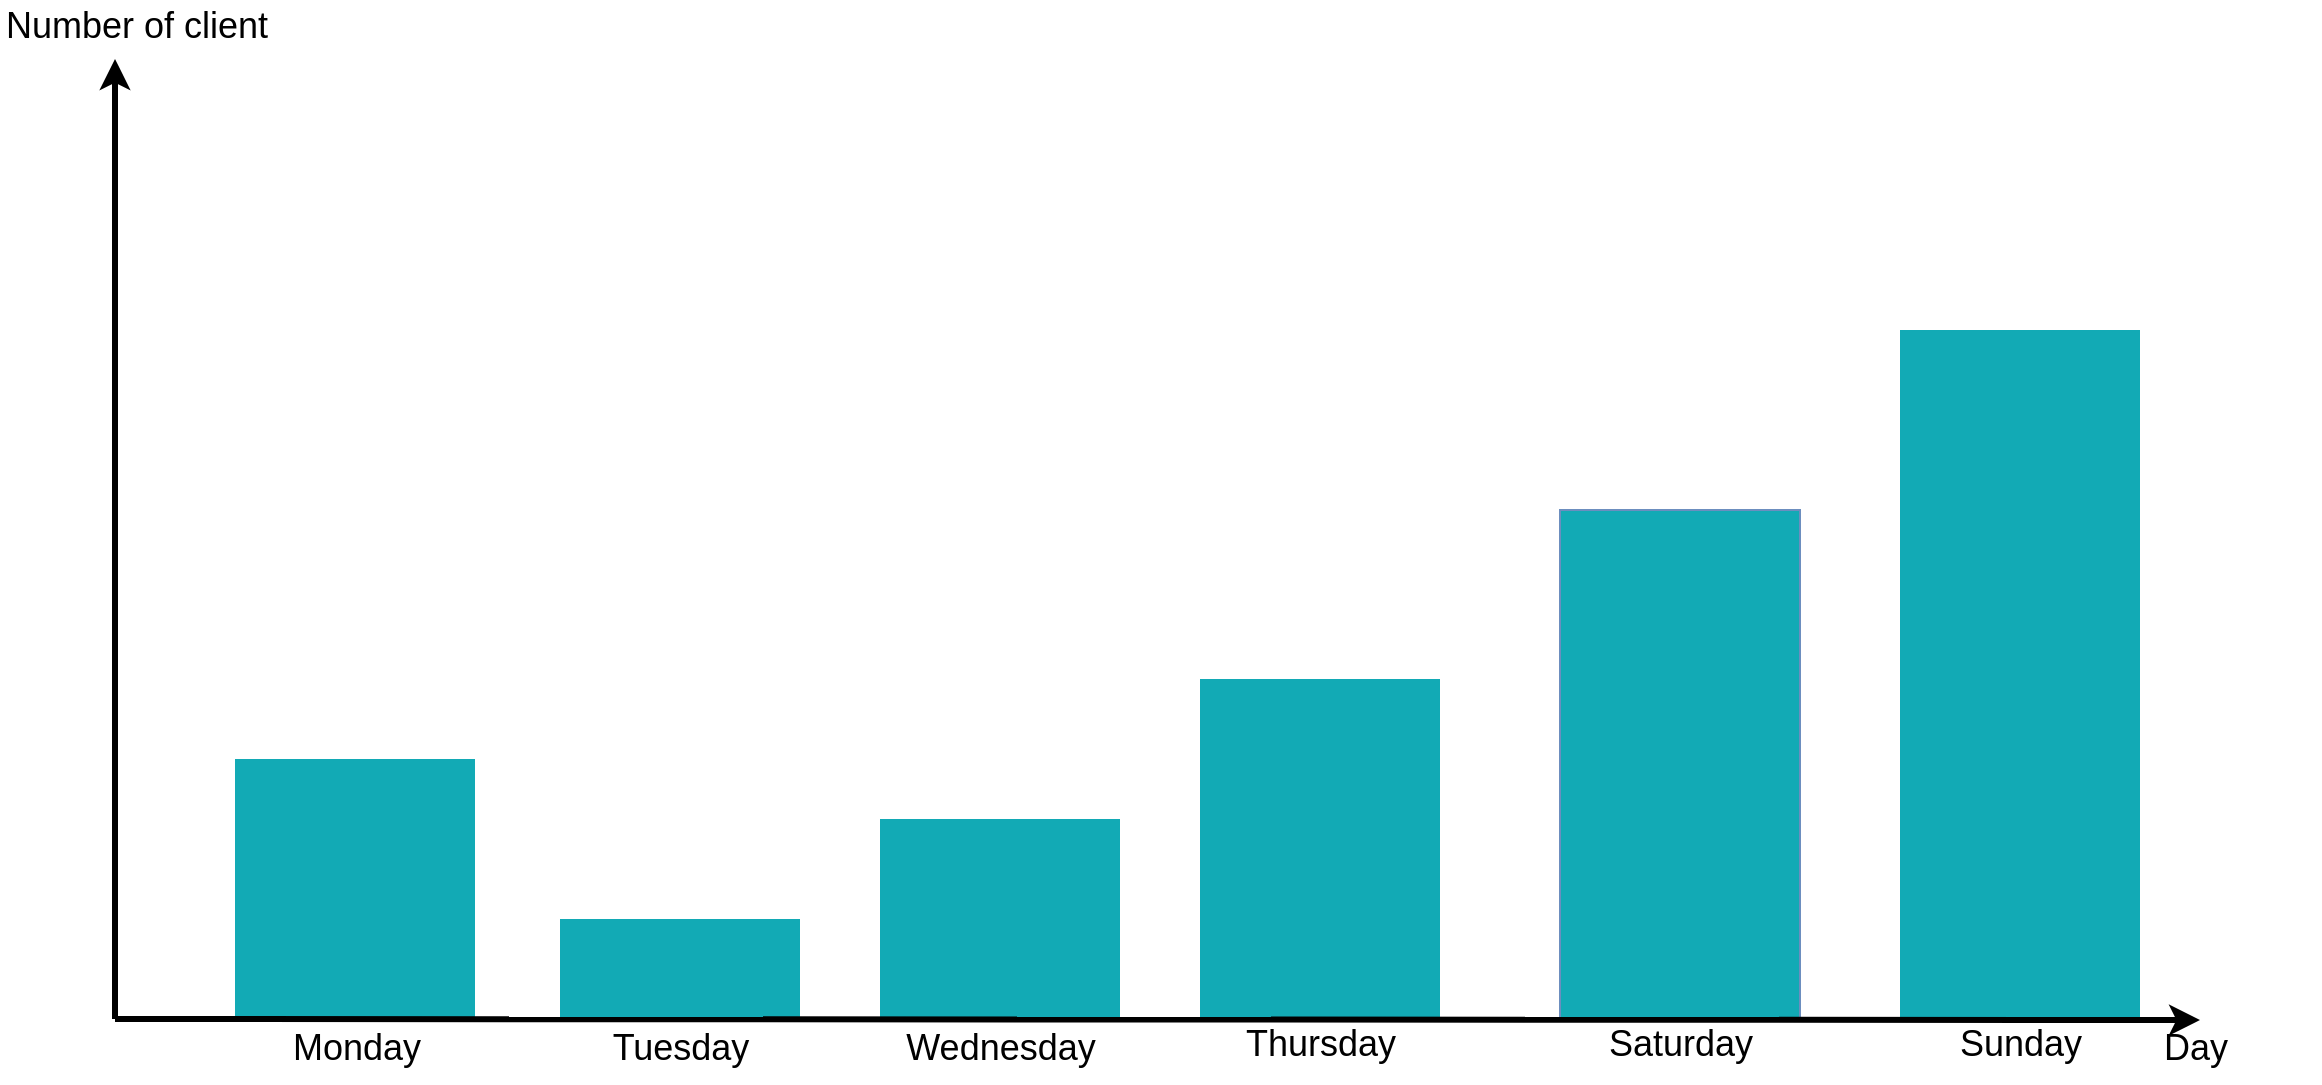 <mxfile version="14.0.4" type="device"><diagram id="07fea595-8f29-1299-0266-81d95cde20df" name="Page-1"><mxGraphModel dx="257" dy="623" grid="1" gridSize="10" guides="1" tooltips="1" connect="1" arrows="1" fold="1" page="1" pageScale="1" pageWidth="1169" pageHeight="827" background="#ffffff" math="0" shadow="0"><root><mxCell id="0"/><mxCell id="1" parent="0"/><mxCell id="XucfRc3rpDMB9dOPT_tD-758" value="" style="rounded=0;whiteSpace=wrap;html=1;fillColor=#12AAB5;strokeColor=none;" vertex="1" parent="1"><mxGeometry x="3330" y="1250" width="120" height="344.5" as="geometry"/></mxCell><mxCell id="XucfRc3rpDMB9dOPT_tD-755" value="" style="rounded=0;whiteSpace=wrap;html=1;strokeColor=#6c8ebf;fillColor=#12AAB5;" vertex="1" parent="1"><mxGeometry x="3160" y="1340" width="120" height="254.5" as="geometry"/></mxCell><mxCell id="723" value="" style="whiteSpace=wrap;fillColor=#12AAB5;gradientColor=none;gradientDirection=east;strokeColor=none;html=1;fontColor=#23445d;" parent="1" vertex="1"><mxGeometry x="2497.5" y="1464.5" width="120" height="130" as="geometry"/></mxCell><mxCell id="724" value="" style="whiteSpace=wrap;fillColor=#12AAB5;gradientColor=none;gradientDirection=east;strokeColor=none;html=1;fontColor=#23445d;" parent="1" vertex="1"><mxGeometry x="2660" y="1544.5" width="120" height="50.0" as="geometry"/></mxCell><mxCell id="725" value="" style="whiteSpace=wrap;fillColor=#12AAB5;gradientColor=none;gradientDirection=east;strokeColor=none;html=1;fontColor=#23445d;" parent="1" vertex="1"><mxGeometry x="2820" y="1494.5" width="120" height="100" as="geometry"/></mxCell><mxCell id="726" value="" style="whiteSpace=wrap;gradientColor=none;gradientDirection=east;strokeColor=none;html=1;fontColor=#23445d;fillColor=#12AAB5;" parent="1" vertex="1"><mxGeometry x="2980" y="1424.5" width="120" height="170" as="geometry"/></mxCell><mxCell id="727" value="" style="edgeStyle=none;html=1;fontColor=#000000;strokeWidth=3;strokeColor=#000000;" parent="1" edge="1"><mxGeometry width="100" height="100" relative="1" as="geometry"><mxPoint x="2437.5" y="1594.5" as="sourcePoint"/><mxPoint x="2437.5" y="1114.5" as="targetPoint"/></mxGeometry></mxCell><mxCell id="734" value="" style="edgeStyle=none;html=1;fontColor=#000000;strokeWidth=3;strokeColor=#000000;" parent="1" edge="1"><mxGeometry width="100" height="100" relative="1" as="geometry"><mxPoint x="2437.5" y="1594.5" as="sourcePoint"/><mxPoint x="3480" y="1595" as="targetPoint"/></mxGeometry></mxCell><mxCell id="735" value="Day" style="text;spacingTop=-5;html=1;fontSize=18;fontStyle=0;points=[];strokeColor=none;" parent="1" vertex="1"><mxGeometry x="3460" y="1596.5" width="80" height="20" as="geometry"/></mxCell><mxCell id="736" value="Monday" style="text;spacingTop=-5;align=center;verticalAlign=middle;fontStyle=0;html=1;fontSize=18;points=[];strokeColor=none;" parent="1" vertex="1"><mxGeometry x="2497.5" y="1596.5" width="120" height="30" as="geometry"/></mxCell><mxCell id="737" value="Tuesday" style="text;spacingTop=-5;align=center;verticalAlign=middle;fontStyle=0;html=1;fontSize=18;points=[];strokeColor=none;" parent="1" vertex="1"><mxGeometry x="2660" y="1596.5" width="120" height="30" as="geometry"/></mxCell><mxCell id="738" value="Wednesday" style="text;spacingTop=-5;align=center;verticalAlign=middle;fontStyle=0;html=1;fontSize=18;points=[];strokeColor=none;" parent="1" vertex="1"><mxGeometry x="2820" y="1596.5" width="120" height="30" as="geometry"/></mxCell><mxCell id="745" value="Number of client" style="text;spacingTop=-5;html=1;fontSize=18;fontStyle=0;points=[]" parent="1" vertex="1"><mxGeometry x="2380.5" y="1085.5" width="80" height="20" as="geometry"/></mxCell><mxCell id="752" value="Thursday" style="text;spacingTop=-5;align=center;verticalAlign=middle;fontStyle=0;html=1;fontSize=18;points=[];strokeColor=none;" parent="1" vertex="1"><mxGeometry x="2980" y="1594.5" width="120" height="30" as="geometry"/></mxCell><mxCell id="XucfRc3rpDMB9dOPT_tD-756" style="edgeStyle=orthogonalEdgeStyle;rounded=0;orthogonalLoop=1;jettySize=auto;html=1;exitX=0.5;exitY=1;exitDx=0;exitDy=0;" edge="1" parent="1" source="XucfRc3rpDMB9dOPT_tD-755" target="XucfRc3rpDMB9dOPT_tD-755"><mxGeometry relative="1" as="geometry"/></mxCell><mxCell id="XucfRc3rpDMB9dOPT_tD-757" value="&lt;font style=&quot;font-size: 18px&quot;&gt;Saturday&lt;/font&gt;" style="text;html=1;align=center;verticalAlign=middle;resizable=0;points=[];autosize=1;" vertex="1" parent="1"><mxGeometry x="3175" y="1596.5" width="90" height="20" as="geometry"/></mxCell><mxCell id="XucfRc3rpDMB9dOPT_tD-759" value="&lt;font style=&quot;font-size: 18px&quot;&gt;Sunday&lt;/font&gt;" style="text;html=1;align=center;verticalAlign=middle;resizable=0;points=[];autosize=1;" vertex="1" parent="1"><mxGeometry x="3350" y="1596.5" width="80" height="20" as="geometry"/></mxCell></root></mxGraphModel></diagram></mxfile>